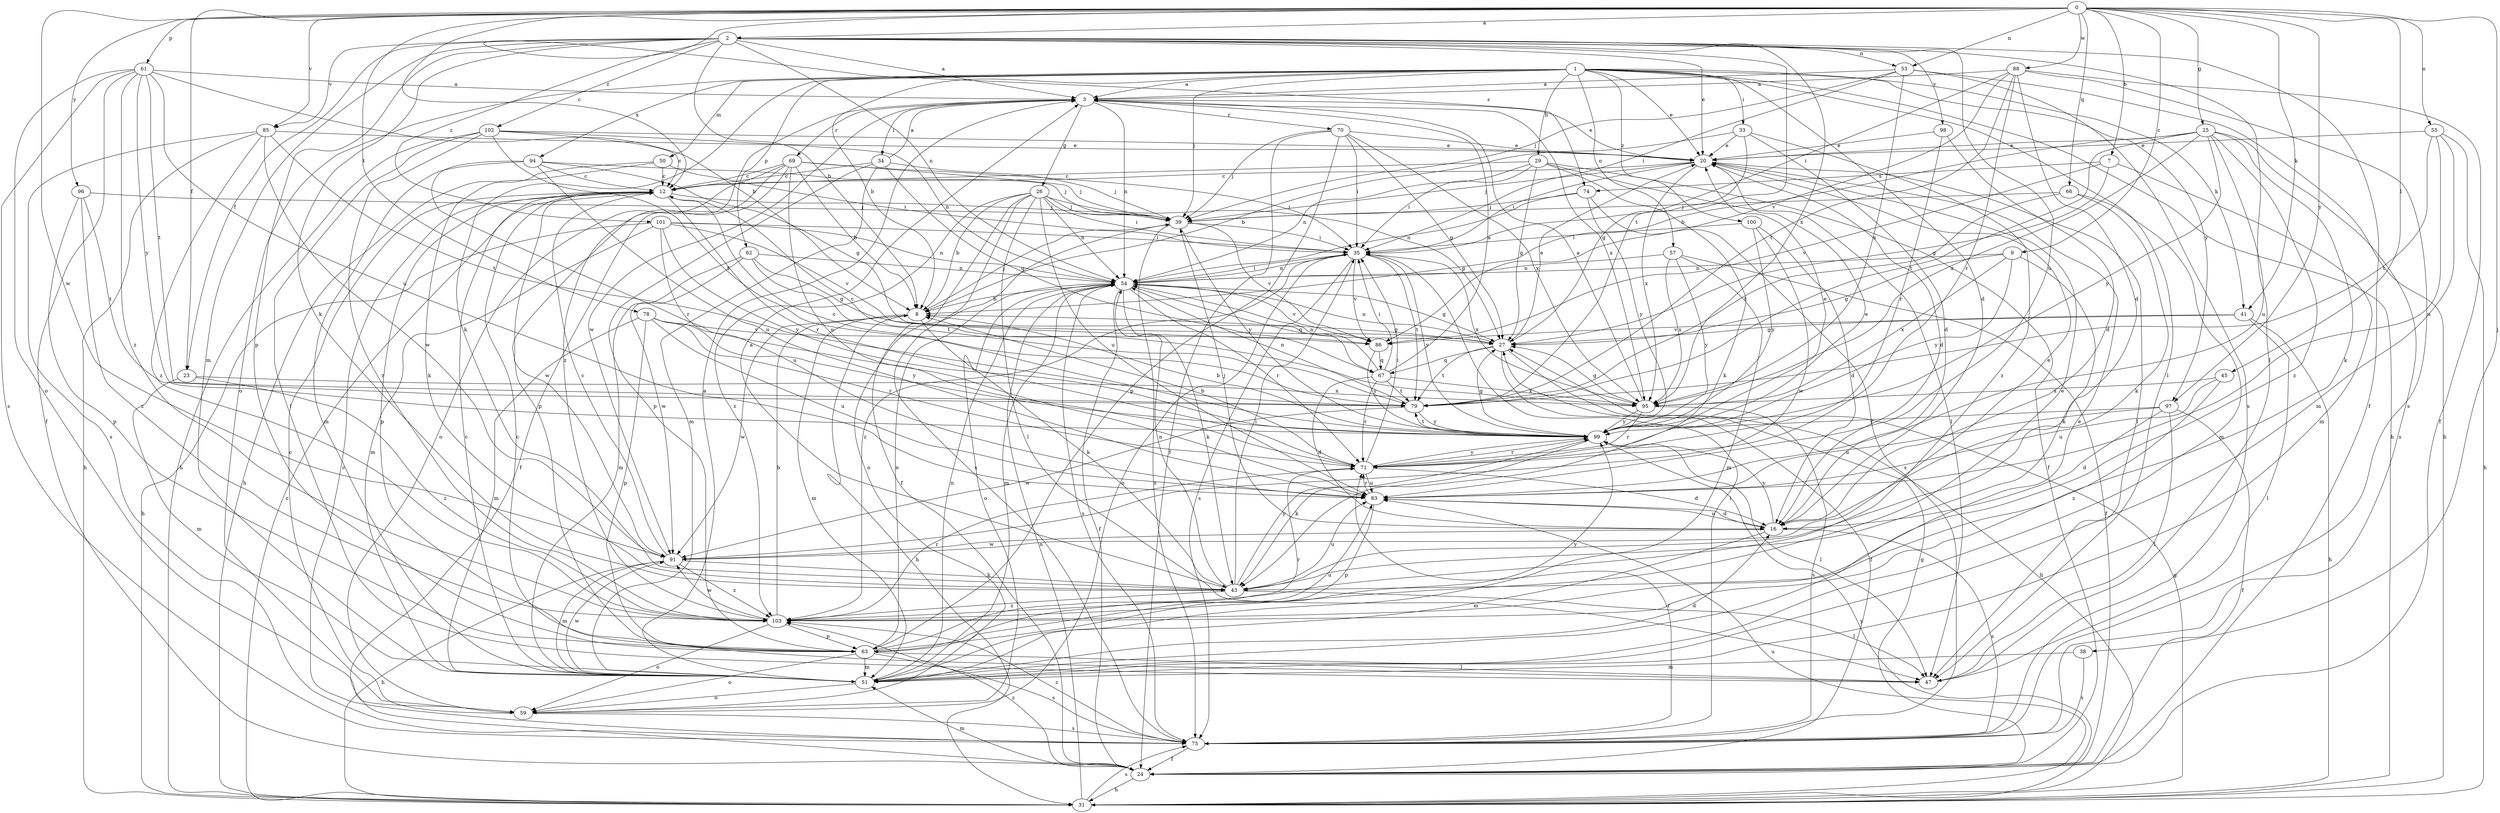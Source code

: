 strict digraph  {
0;
1;
2;
3;
7;
8;
9;
12;
16;
20;
23;
24;
25;
26;
27;
29;
31;
33;
34;
35;
38;
39;
41;
43;
45;
47;
50;
51;
53;
54;
55;
57;
59;
61;
62;
63;
66;
67;
69;
70;
71;
74;
75;
78;
79;
83;
85;
86;
88;
91;
94;
95;
96;
97;
98;
99;
100;
101;
102;
103;
0 -> 2  [label=a];
0 -> 7  [label=b];
0 -> 9  [label=c];
0 -> 12  [label=c];
0 -> 23  [label=f];
0 -> 25  [label=g];
0 -> 38  [label=j];
0 -> 41  [label=k];
0 -> 45  [label=l];
0 -> 53  [label=n];
0 -> 55  [label=o];
0 -> 61  [label=p];
0 -> 66  [label=q];
0 -> 74  [label=s];
0 -> 78  [label=t];
0 -> 85  [label=v];
0 -> 88  [label=w];
0 -> 91  [label=w];
0 -> 96  [label=y];
0 -> 97  [label=y];
1 -> 3  [label=a];
1 -> 8  [label=b];
1 -> 16  [label=d];
1 -> 20  [label=e];
1 -> 29  [label=h];
1 -> 31  [label=h];
1 -> 33  [label=i];
1 -> 39  [label=j];
1 -> 41  [label=k];
1 -> 43  [label=k];
1 -> 47  [label=l];
1 -> 50  [label=m];
1 -> 57  [label=o];
1 -> 59  [label=o];
1 -> 62  [label=p];
1 -> 94  [label=x];
1 -> 97  [label=y];
1 -> 100  [label=z];
2 -> 3  [label=a];
2 -> 8  [label=b];
2 -> 20  [label=e];
2 -> 23  [label=f];
2 -> 24  [label=f];
2 -> 43  [label=k];
2 -> 47  [label=l];
2 -> 51  [label=m];
2 -> 53  [label=n];
2 -> 54  [label=n];
2 -> 63  [label=p];
2 -> 79  [label=t];
2 -> 83  [label=u];
2 -> 85  [label=v];
2 -> 95  [label=x];
2 -> 98  [label=y];
2 -> 101  [label=z];
2 -> 102  [label=z];
3 -> 20  [label=e];
3 -> 26  [label=g];
3 -> 34  [label=i];
3 -> 54  [label=n];
3 -> 69  [label=r];
3 -> 70  [label=r];
3 -> 91  [label=w];
3 -> 95  [label=x];
3 -> 103  [label=z];
7 -> 27  [label=g];
7 -> 51  [label=m];
7 -> 74  [label=s];
7 -> 86  [label=v];
8 -> 27  [label=g];
8 -> 31  [label=h];
8 -> 39  [label=j];
8 -> 43  [label=k];
8 -> 51  [label=m];
8 -> 91  [label=w];
9 -> 27  [label=g];
9 -> 43  [label=k];
9 -> 54  [label=n];
9 -> 95  [label=x];
9 -> 99  [label=y];
12 -> 39  [label=j];
12 -> 63  [label=p];
12 -> 71  [label=r];
12 -> 91  [label=w];
16 -> 39  [label=j];
16 -> 51  [label=m];
16 -> 75  [label=s];
16 -> 83  [label=u];
16 -> 91  [label=w];
16 -> 99  [label=y];
20 -> 12  [label=c];
20 -> 16  [label=d];
20 -> 35  [label=i];
20 -> 39  [label=j];
20 -> 47  [label=l];
20 -> 95  [label=x];
23 -> 51  [label=m];
23 -> 95  [label=x];
23 -> 103  [label=z];
24 -> 27  [label=g];
24 -> 31  [label=h];
24 -> 51  [label=m];
24 -> 103  [label=z];
25 -> 8  [label=b];
25 -> 20  [label=e];
25 -> 43  [label=k];
25 -> 75  [label=s];
25 -> 79  [label=t];
25 -> 83  [label=u];
25 -> 95  [label=x];
25 -> 99  [label=y];
25 -> 103  [label=z];
26 -> 8  [label=b];
26 -> 24  [label=f];
26 -> 27  [label=g];
26 -> 35  [label=i];
26 -> 39  [label=j];
26 -> 47  [label=l];
26 -> 54  [label=n];
26 -> 75  [label=s];
26 -> 83  [label=u];
26 -> 103  [label=z];
27 -> 20  [label=e];
27 -> 24  [label=f];
27 -> 31  [label=h];
27 -> 54  [label=n];
27 -> 67  [label=q];
27 -> 79  [label=t];
29 -> 12  [label=c];
29 -> 24  [label=f];
29 -> 27  [label=g];
29 -> 35  [label=i];
29 -> 43  [label=k];
29 -> 47  [label=l];
29 -> 54  [label=n];
31 -> 12  [label=c];
31 -> 27  [label=g];
31 -> 54  [label=n];
31 -> 75  [label=s];
31 -> 83  [label=u];
31 -> 99  [label=y];
33 -> 8  [label=b];
33 -> 16  [label=d];
33 -> 20  [label=e];
33 -> 27  [label=g];
33 -> 103  [label=z];
34 -> 3  [label=a];
34 -> 12  [label=c];
34 -> 39  [label=j];
34 -> 51  [label=m];
34 -> 63  [label=p];
34 -> 67  [label=q];
35 -> 54  [label=n];
35 -> 59  [label=o];
35 -> 75  [label=s];
35 -> 79  [label=t];
35 -> 86  [label=v];
35 -> 95  [label=x];
35 -> 99  [label=y];
35 -> 103  [label=z];
38 -> 51  [label=m];
38 -> 75  [label=s];
39 -> 35  [label=i];
39 -> 59  [label=o];
39 -> 75  [label=s];
39 -> 86  [label=v];
39 -> 99  [label=y];
41 -> 27  [label=g];
41 -> 31  [label=h];
41 -> 47  [label=l];
41 -> 86  [label=v];
43 -> 3  [label=a];
43 -> 35  [label=i];
43 -> 47  [label=l];
43 -> 54  [label=n];
43 -> 83  [label=u];
43 -> 99  [label=y];
43 -> 103  [label=z];
45 -> 83  [label=u];
45 -> 95  [label=x];
45 -> 103  [label=z];
47 -> 12  [label=c];
50 -> 12  [label=c];
50 -> 31  [label=h];
50 -> 35  [label=i];
50 -> 43  [label=k];
51 -> 3  [label=a];
51 -> 12  [label=c];
51 -> 16  [label=d];
51 -> 20  [label=e];
51 -> 54  [label=n];
51 -> 59  [label=o];
51 -> 91  [label=w];
53 -> 3  [label=a];
53 -> 31  [label=h];
53 -> 35  [label=i];
53 -> 39  [label=j];
53 -> 75  [label=s];
53 -> 95  [label=x];
54 -> 8  [label=b];
54 -> 24  [label=f];
54 -> 27  [label=g];
54 -> 35  [label=i];
54 -> 43  [label=k];
54 -> 51  [label=m];
54 -> 59  [label=o];
54 -> 67  [label=q];
54 -> 71  [label=r];
54 -> 75  [label=s];
54 -> 86  [label=v];
55 -> 20  [label=e];
55 -> 31  [label=h];
55 -> 51  [label=m];
55 -> 79  [label=t];
55 -> 83  [label=u];
57 -> 24  [label=f];
57 -> 51  [label=m];
57 -> 54  [label=n];
57 -> 95  [label=x];
57 -> 99  [label=y];
59 -> 12  [label=c];
59 -> 75  [label=s];
61 -> 3  [label=a];
61 -> 8  [label=b];
61 -> 24  [label=f];
61 -> 59  [label=o];
61 -> 75  [label=s];
61 -> 79  [label=t];
61 -> 83  [label=u];
61 -> 99  [label=y];
61 -> 103  [label=z];
62 -> 27  [label=g];
62 -> 51  [label=m];
62 -> 54  [label=n];
62 -> 79  [label=t];
62 -> 91  [label=w];
63 -> 47  [label=l];
63 -> 51  [label=m];
63 -> 54  [label=n];
63 -> 59  [label=o];
63 -> 71  [label=r];
63 -> 75  [label=s];
63 -> 83  [label=u];
63 -> 99  [label=y];
66 -> 39  [label=j];
66 -> 43  [label=k];
66 -> 51  [label=m];
66 -> 79  [label=t];
67 -> 3  [label=a];
67 -> 16  [label=d];
67 -> 35  [label=i];
67 -> 54  [label=n];
67 -> 71  [label=r];
67 -> 79  [label=t];
67 -> 95  [label=x];
69 -> 8  [label=b];
69 -> 12  [label=c];
69 -> 24  [label=f];
69 -> 35  [label=i];
69 -> 39  [label=j];
69 -> 59  [label=o];
69 -> 63  [label=p];
69 -> 83  [label=u];
70 -> 20  [label=e];
70 -> 24  [label=f];
70 -> 27  [label=g];
70 -> 35  [label=i];
70 -> 39  [label=j];
70 -> 63  [label=p];
70 -> 95  [label=x];
71 -> 8  [label=b];
71 -> 16  [label=d];
71 -> 20  [label=e];
71 -> 35  [label=i];
71 -> 83  [label=u];
71 -> 99  [label=y];
74 -> 39  [label=j];
74 -> 54  [label=n];
74 -> 75  [label=s];
74 -> 99  [label=y];
75 -> 12  [label=c];
75 -> 24  [label=f];
75 -> 35  [label=i];
75 -> 71  [label=r];
75 -> 103  [label=z];
78 -> 51  [label=m];
78 -> 63  [label=p];
78 -> 71  [label=r];
78 -> 83  [label=u];
78 -> 86  [label=v];
78 -> 99  [label=y];
79 -> 54  [label=n];
79 -> 91  [label=w];
79 -> 99  [label=y];
83 -> 16  [label=d];
83 -> 63  [label=p];
83 -> 71  [label=r];
85 -> 20  [label=e];
85 -> 31  [label=h];
85 -> 75  [label=s];
85 -> 79  [label=t];
85 -> 91  [label=w];
85 -> 103  [label=z];
86 -> 67  [label=q];
86 -> 99  [label=y];
88 -> 3  [label=a];
88 -> 16  [label=d];
88 -> 24  [label=f];
88 -> 35  [label=i];
88 -> 71  [label=r];
88 -> 75  [label=s];
88 -> 79  [label=t];
88 -> 86  [label=v];
91 -> 12  [label=c];
91 -> 20  [label=e];
91 -> 31  [label=h];
91 -> 43  [label=k];
91 -> 51  [label=m];
91 -> 103  [label=z];
94 -> 12  [label=c];
94 -> 27  [label=g];
94 -> 39  [label=j];
94 -> 51  [label=m];
94 -> 71  [label=r];
94 -> 83  [label=u];
95 -> 3  [label=a];
95 -> 12  [label=c];
95 -> 27  [label=g];
95 -> 71  [label=r];
95 -> 75  [label=s];
95 -> 99  [label=y];
96 -> 39  [label=j];
96 -> 63  [label=p];
96 -> 79  [label=t];
96 -> 103  [label=z];
97 -> 16  [label=d];
97 -> 24  [label=f];
97 -> 47  [label=l];
97 -> 83  [label=u];
97 -> 99  [label=y];
98 -> 16  [label=d];
98 -> 20  [label=e];
98 -> 71  [label=r];
99 -> 8  [label=b];
99 -> 12  [label=c];
99 -> 20  [label=e];
99 -> 27  [label=g];
99 -> 43  [label=k];
99 -> 47  [label=l];
99 -> 71  [label=r];
99 -> 79  [label=t];
100 -> 16  [label=d];
100 -> 35  [label=i];
100 -> 91  [label=w];
100 -> 99  [label=y];
101 -> 31  [label=h];
101 -> 35  [label=i];
101 -> 51  [label=m];
101 -> 54  [label=n];
101 -> 83  [label=u];
101 -> 86  [label=v];
101 -> 99  [label=y];
102 -> 12  [label=c];
102 -> 20  [label=e];
102 -> 31  [label=h];
102 -> 47  [label=l];
102 -> 54  [label=n];
102 -> 79  [label=t];
102 -> 103  [label=z];
103 -> 8  [label=b];
103 -> 20  [label=e];
103 -> 59  [label=o];
103 -> 63  [label=p];
103 -> 71  [label=r];
103 -> 91  [label=w];
}
